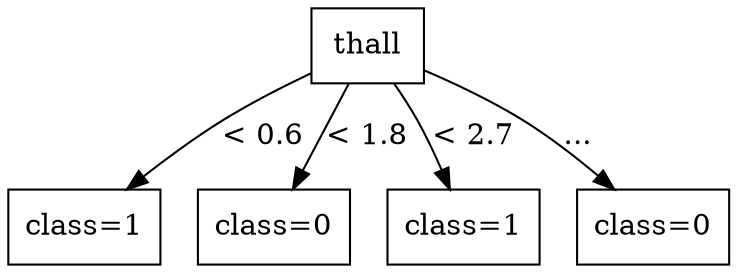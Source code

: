 digraph G {
node [shape=box];
node [style=filled, fillcolor=white];

0 [label="thall"];

1 [label="class=1"];
2 [label="class=0"];
3 [label="class=1"];
4 [label="class=0"];

0 -> 1 [label="< 0.6"];
0 -> 2 [label="< 1.8"];
0 -> 3 [label="< 2.7"];
0 -> 4 [label="..."];

}